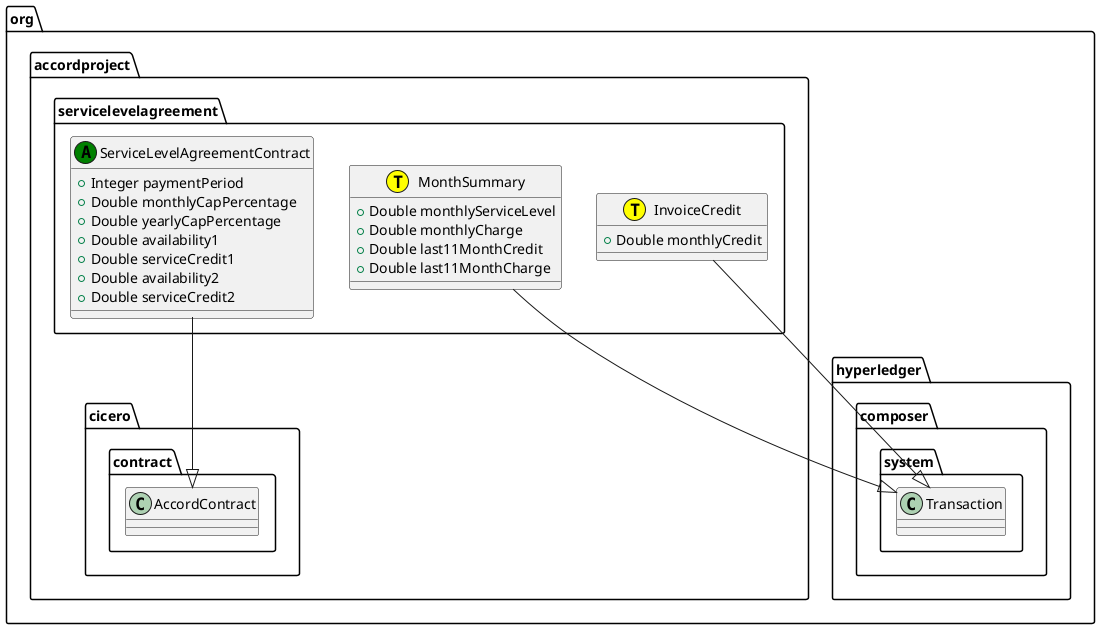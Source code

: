 @startuml
class org.accordproject.servicelevelagreement.ServiceLevelAgreementContract << (A,green) >> {
   + Integer paymentPeriod
   + Double monthlyCapPercentage
   + Double yearlyCapPercentage
   + Double availability1
   + Double serviceCredit1
   + Double availability2
   + Double serviceCredit2
}
org.accordproject.servicelevelagreement.ServiceLevelAgreementContract --|> org.accordproject.cicero.contract.AccordContract
class org.accordproject.servicelevelagreement.MonthSummary << (T,yellow) >> {
   + Double monthlyServiceLevel
   + Double monthlyCharge
   + Double last11MonthCredit
   + Double last11MonthCharge
}
org.accordproject.servicelevelagreement.MonthSummary --|> org.hyperledger.composer.system.Transaction
class org.accordproject.servicelevelagreement.InvoiceCredit << (T,yellow) >> {
   + Double monthlyCredit
}
org.accordproject.servicelevelagreement.InvoiceCredit --|> org.hyperledger.composer.system.Transaction
@enduml

